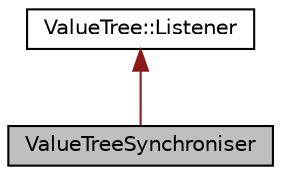 digraph "ValueTreeSynchroniser"
{
  bgcolor="transparent";
  edge [fontname="Helvetica",fontsize="10",labelfontname="Helvetica",labelfontsize="10"];
  node [fontname="Helvetica",fontsize="10",shape=record];
  Node0 [label="ValueTreeSynchroniser",height=0.2,width=0.4,color="black", fillcolor="grey75", style="filled", fontcolor="black"];
  Node1 -> Node0 [dir="back",color="firebrick4",fontsize="10",style="solid",fontname="Helvetica"];
  Node1 [label="ValueTree::Listener",height=0.2,width=0.4,color="black",URL="$classValueTree_1_1Listener.html",tooltip="Listener class for events that happen to a ValueTree. "];
}
